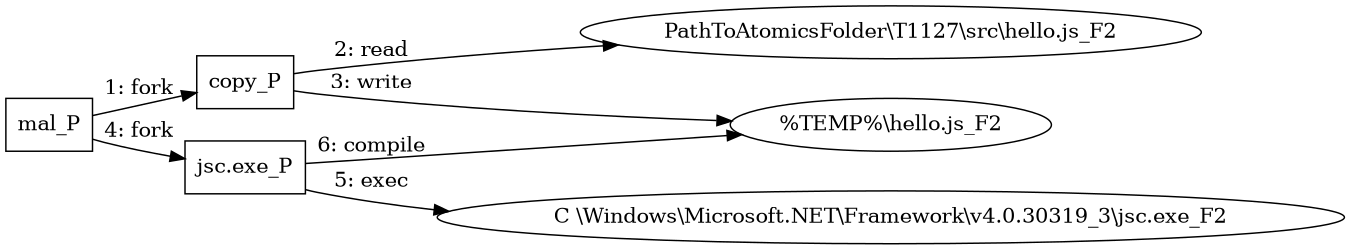 digraph T1127 {
rankdir="LR"
size="9"
fixedsize="false"
splines="true"
nodesep=0.3
ranksep=0
fontsize=10
overlap="scalexy"
engine= "neato"
	"mal_P" [node_type=Process shape=box]
	"copy_P" [node_type=Process shape=box]
	"jsc.exe_P" [node_type=Process shape=box]
	"PathToAtomicsFolder\\T1127\\src\\hello.js_F2" [node_type=File shape=ellipse]
	"\%TEMP%\\hello.js_F2" [node_type=File shape=ellipse]
	"C \\Windows\\Microsoft.NET\\Framework\\v4.0.30319_3\\jsc.exe_F2" [node_type=File shape=ellipse]
	"mal_P" -> "copy_P" [label="1: fork"]
	"copy_P" -> "PathToAtomicsFolder\\T1127\\src\\hello.js_F2" [label="2: read"]
	"copy_P" -> "\%TEMP%\\hello.js_F2" [label="3: write"]
	"mal_P" -> "jsc.exe_P" [label="4: fork"]
	"jsc.exe_P" -> "C \\Windows\\Microsoft.NET\\Framework\\v4.0.30319_3\\jsc.exe_F2" [label="5: exec"]
	"jsc.exe_P" -> "\%TEMP%\\hello.js_F2" [label="6: compile"]
}
